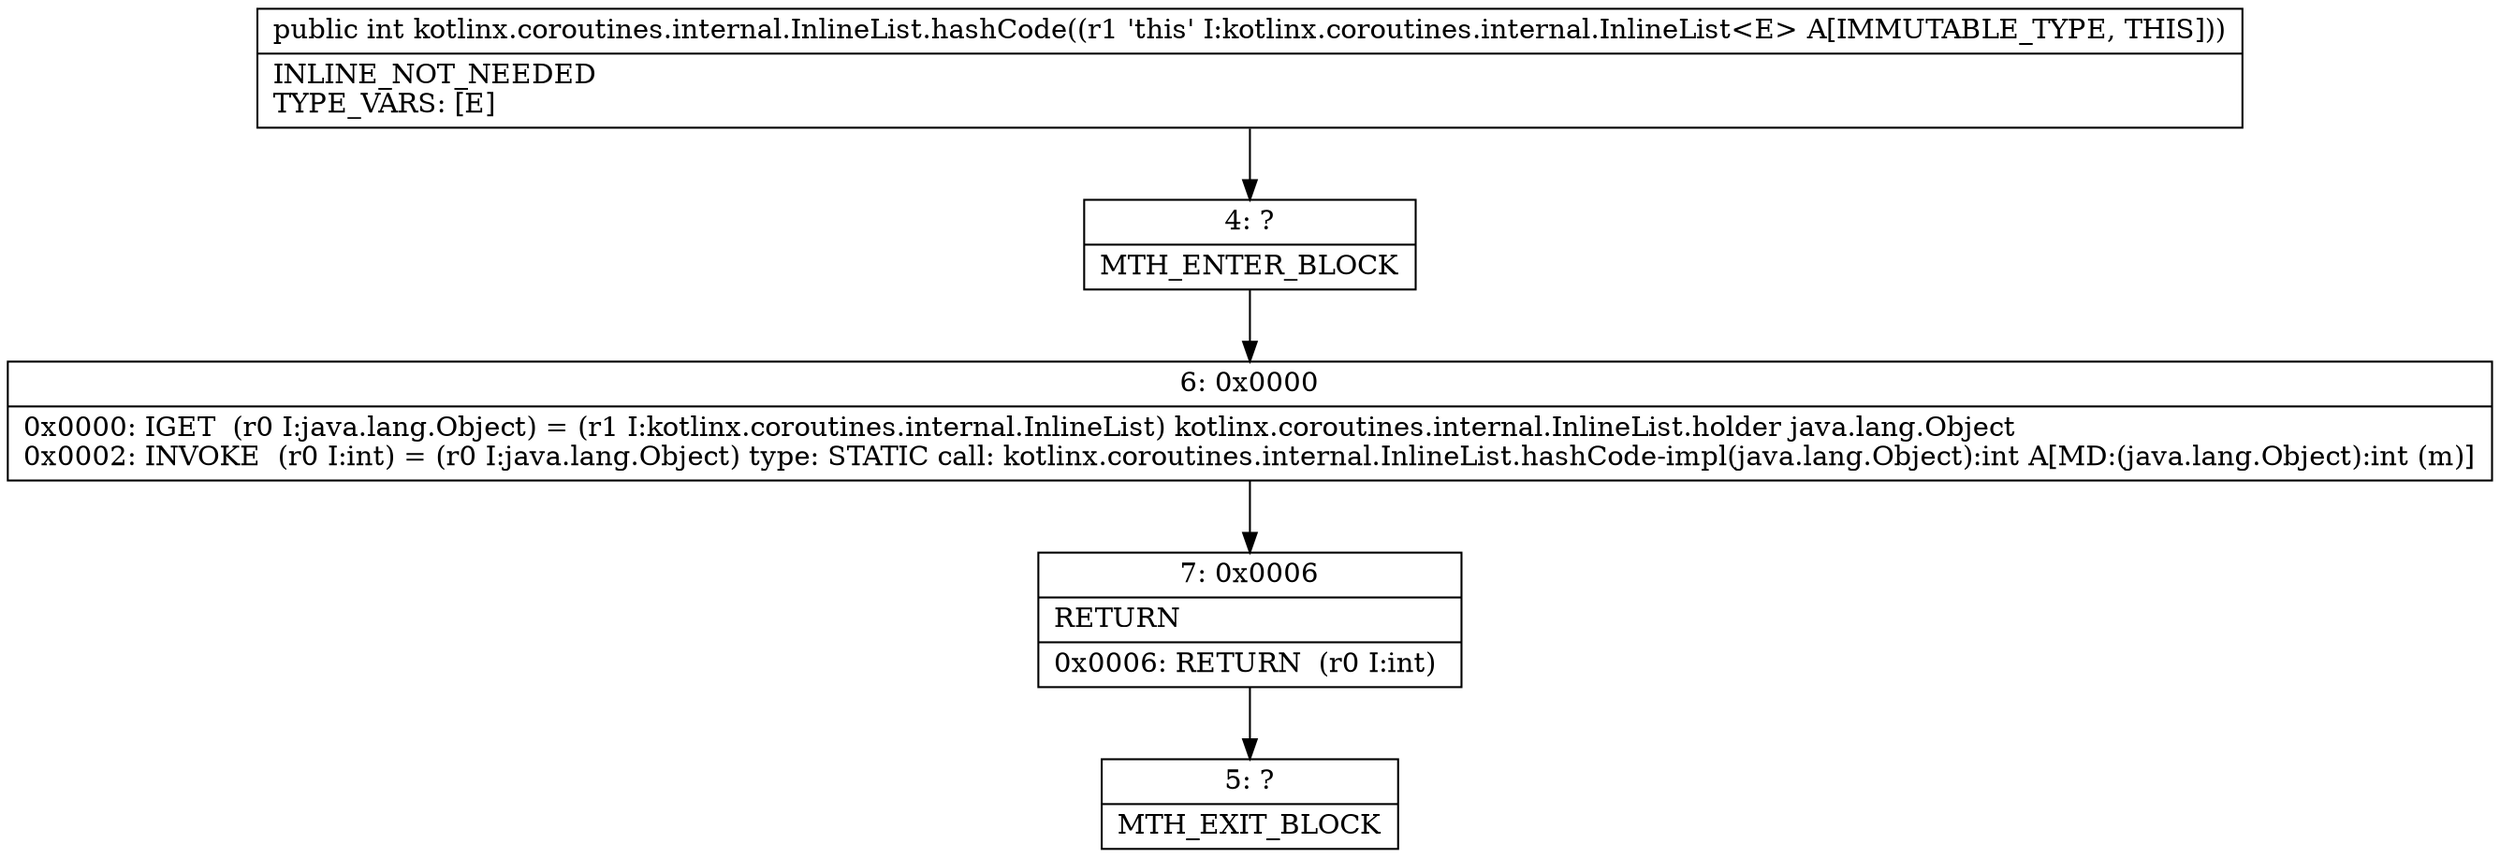 digraph "CFG forkotlinx.coroutines.internal.InlineList.hashCode()I" {
Node_4 [shape=record,label="{4\:\ ?|MTH_ENTER_BLOCK\l}"];
Node_6 [shape=record,label="{6\:\ 0x0000|0x0000: IGET  (r0 I:java.lang.Object) = (r1 I:kotlinx.coroutines.internal.InlineList) kotlinx.coroutines.internal.InlineList.holder java.lang.Object \l0x0002: INVOKE  (r0 I:int) = (r0 I:java.lang.Object) type: STATIC call: kotlinx.coroutines.internal.InlineList.hashCode\-impl(java.lang.Object):int A[MD:(java.lang.Object):int (m)]\l}"];
Node_7 [shape=record,label="{7\:\ 0x0006|RETURN\l|0x0006: RETURN  (r0 I:int) \l}"];
Node_5 [shape=record,label="{5\:\ ?|MTH_EXIT_BLOCK\l}"];
MethodNode[shape=record,label="{public int kotlinx.coroutines.internal.InlineList.hashCode((r1 'this' I:kotlinx.coroutines.internal.InlineList\<E\> A[IMMUTABLE_TYPE, THIS]))  | INLINE_NOT_NEEDED\lTYPE_VARS: [E]\l}"];
MethodNode -> Node_4;Node_4 -> Node_6;
Node_6 -> Node_7;
Node_7 -> Node_5;
}

